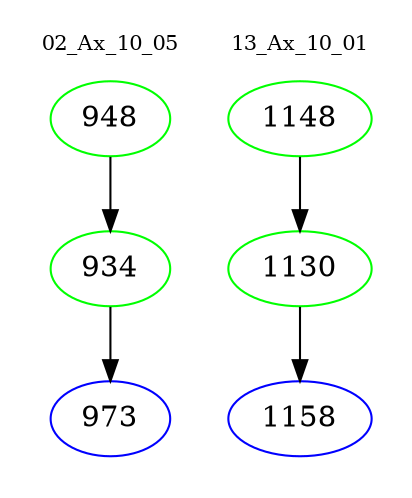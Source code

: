 digraph{
subgraph cluster_0 {
color = white
label = "02_Ax_10_05";
fontsize=10;
T0_948 [label="948", color="green"]
T0_948 -> T0_934 [color="black"]
T0_934 [label="934", color="green"]
T0_934 -> T0_973 [color="black"]
T0_973 [label="973", color="blue"]
}
subgraph cluster_1 {
color = white
label = "13_Ax_10_01";
fontsize=10;
T1_1148 [label="1148", color="green"]
T1_1148 -> T1_1130 [color="black"]
T1_1130 [label="1130", color="green"]
T1_1130 -> T1_1158 [color="black"]
T1_1158 [label="1158", color="blue"]
}
}
